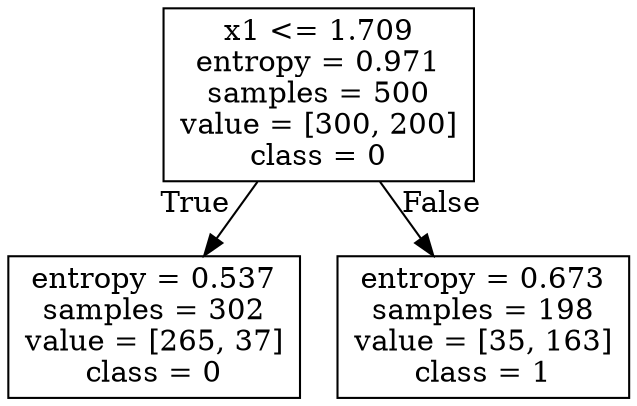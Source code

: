digraph Tree {
node [shape=box] ;
0 [label="x1 <= 1.709\nentropy = 0.971\nsamples = 500\nvalue = [300, 200]\nclass = 0"] ;
1 [label="entropy = 0.537\nsamples = 302\nvalue = [265, 37]\nclass = 0"] ;
0 -> 1 [labeldistance=2.5, labelangle=45, headlabel="True"] ;
2 [label="entropy = 0.673\nsamples = 198\nvalue = [35, 163]\nclass = 1"] ;
0 -> 2 [labeldistance=2.5, labelangle=-45, headlabel="False"] ;
}